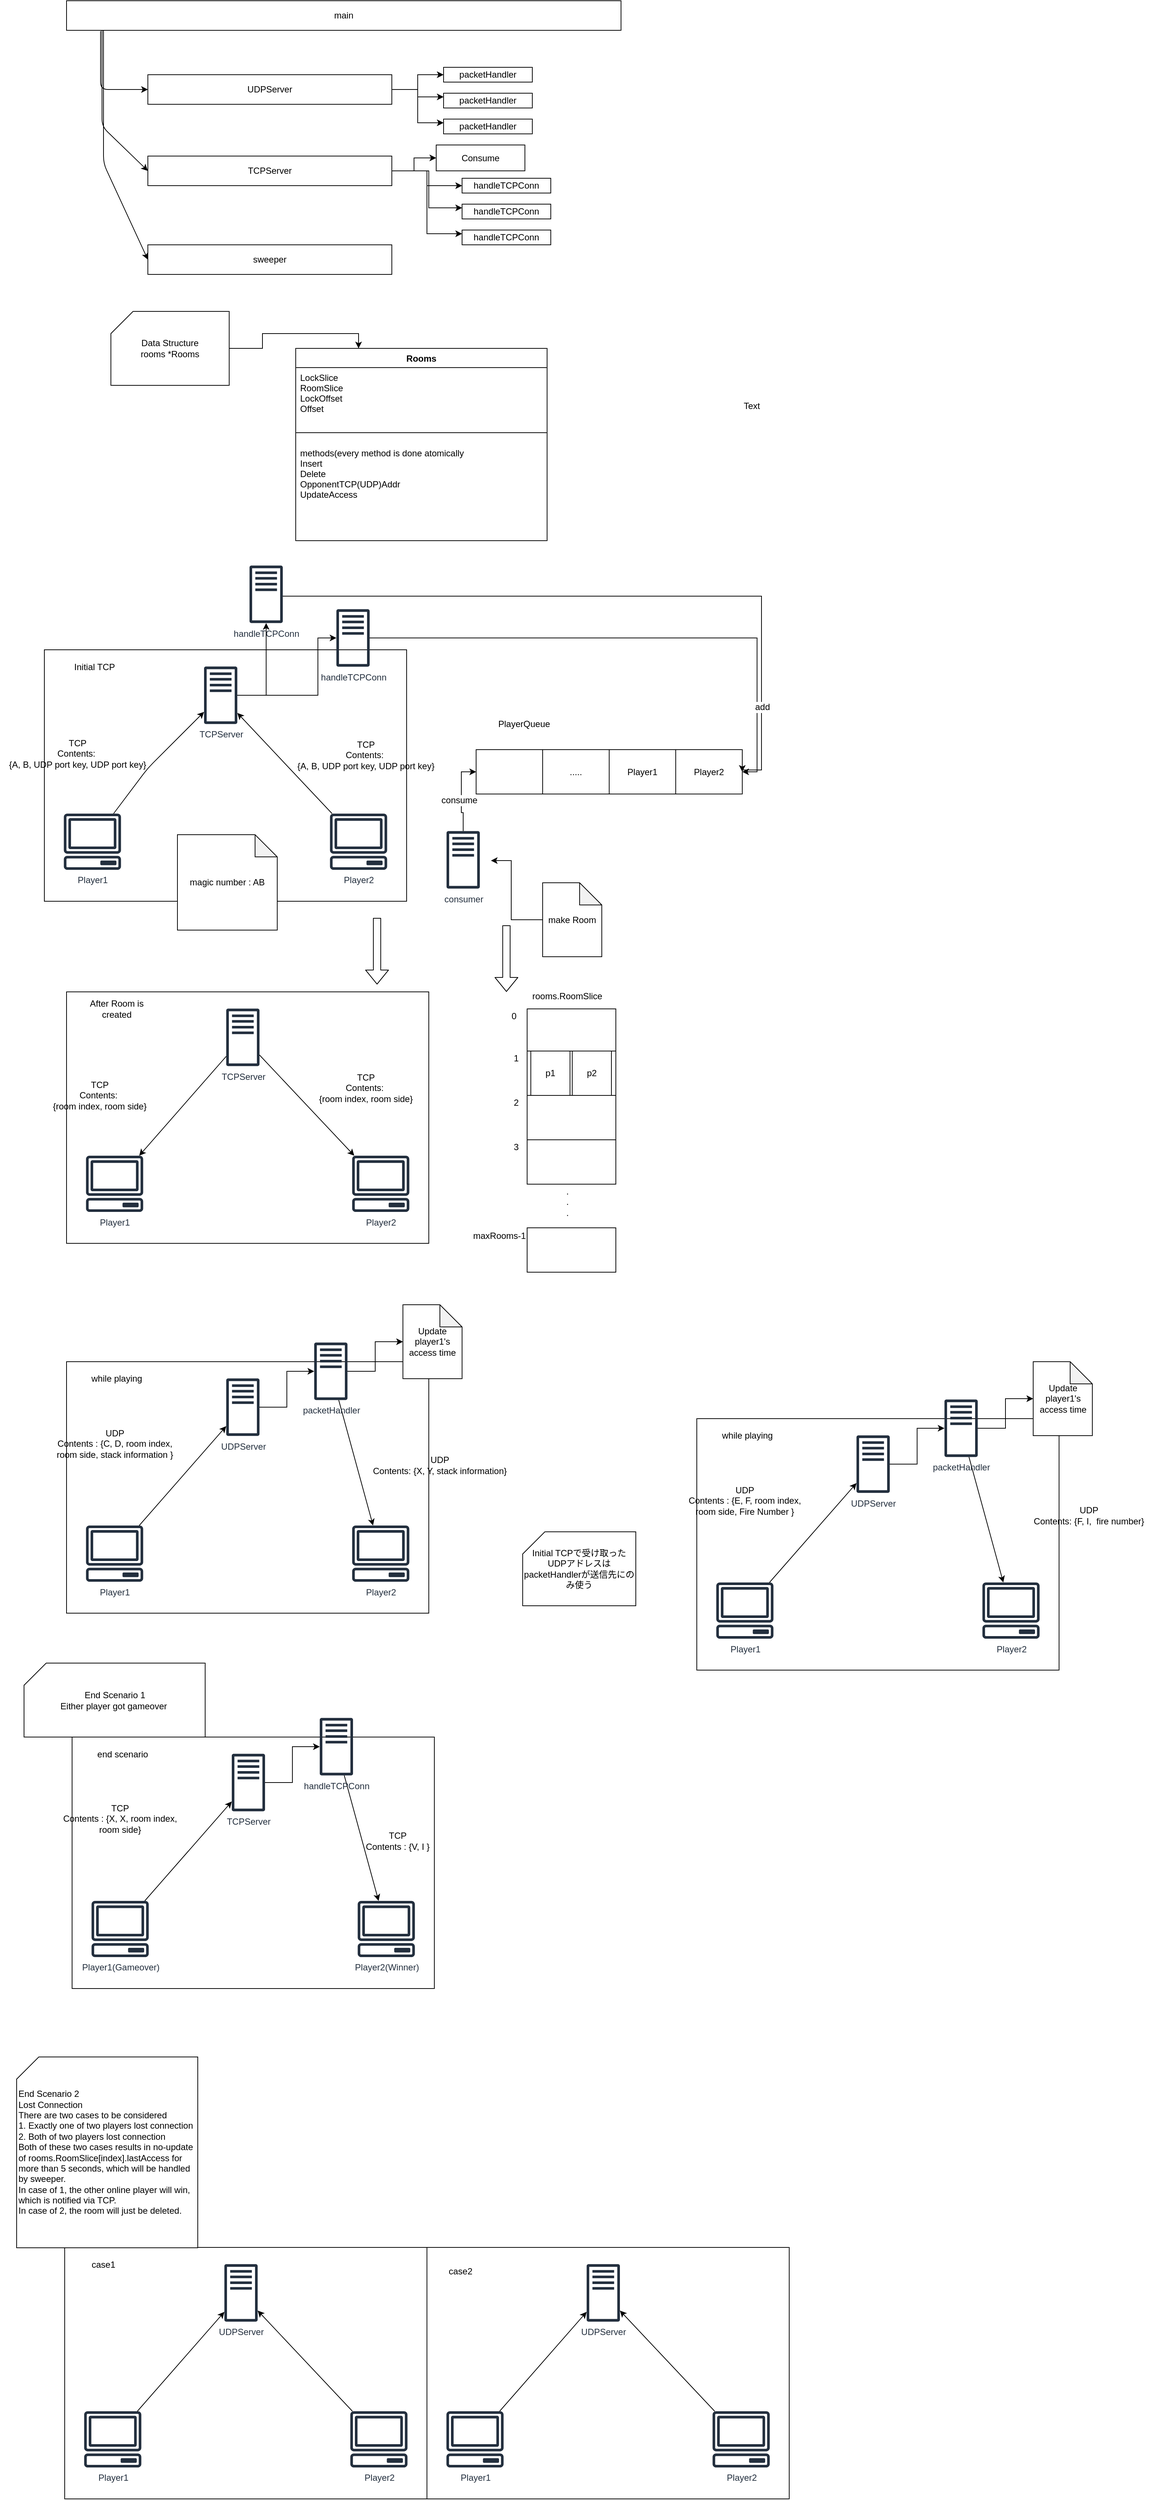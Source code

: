 <mxfile version="11.1.4" type="device"><diagram id="usNy3hJ_aUeFpY7-YYRj" name="Page-1"><mxGraphModel dx="1002" dy="747" grid="1" gridSize="10" guides="1" tooltips="1" connect="1" arrows="1" fold="1" page="1" pageScale="1" pageWidth="850" pageHeight="1100" math="0" shadow="0"><root><mxCell id="0"/><mxCell id="1" parent="0"/><mxCell id="cNByT7IAq9hfTzAIt9nG-1" value="main" style="rounded=0;whiteSpace=wrap;html=1;" parent="1" vertex="1"><mxGeometry x="90" y="220" width="750" height="40" as="geometry"/></mxCell><mxCell id="cNByT7IAq9hfTzAIt9nG-16" style="edgeStyle=orthogonalEdgeStyle;rounded=0;orthogonalLoop=1;jettySize=auto;html=1;entryX=0;entryY=0.5;entryDx=0;entryDy=0;" parent="1" source="cNByT7IAq9hfTzAIt9nG-2" target="cNByT7IAq9hfTzAIt9nG-12" edge="1"><mxGeometry relative="1" as="geometry"/></mxCell><mxCell id="cNByT7IAq9hfTzAIt9nG-17" style="edgeStyle=orthogonalEdgeStyle;rounded=0;orthogonalLoop=1;jettySize=auto;html=1;entryX=0;entryY=0.25;entryDx=0;entryDy=0;" parent="1" source="cNByT7IAq9hfTzAIt9nG-2" target="cNByT7IAq9hfTzAIt9nG-15" edge="1"><mxGeometry relative="1" as="geometry"/></mxCell><mxCell id="cNByT7IAq9hfTzAIt9nG-18" style="edgeStyle=orthogonalEdgeStyle;rounded=0;orthogonalLoop=1;jettySize=auto;html=1;entryX=0;entryY=0.25;entryDx=0;entryDy=0;" parent="1" source="cNByT7IAq9hfTzAIt9nG-2" target="cNByT7IAq9hfTzAIt9nG-11" edge="1"><mxGeometry relative="1" as="geometry"/></mxCell><mxCell id="cNByT7IAq9hfTzAIt9nG-2" value="UDPServer" style="rounded=0;whiteSpace=wrap;html=1;" parent="1" vertex="1"><mxGeometry x="200" y="320" width="330" height="40" as="geometry"/></mxCell><mxCell id="cNByT7IAq9hfTzAIt9nG-26" style="edgeStyle=orthogonalEdgeStyle;rounded=0;orthogonalLoop=1;jettySize=auto;html=1;entryX=0;entryY=0.5;entryDx=0;entryDy=0;" parent="1" source="cNByT7IAq9hfTzAIt9nG-3" target="cNByT7IAq9hfTzAIt9nG-19" edge="1"><mxGeometry relative="1" as="geometry"/></mxCell><mxCell id="cNByT7IAq9hfTzAIt9nG-3" value="TCPServer" style="rounded=0;whiteSpace=wrap;html=1;" parent="1" vertex="1"><mxGeometry x="200" y="430" width="330" height="40" as="geometry"/></mxCell><mxCell id="cNByT7IAq9hfTzAIt9nG-4" value="sweeper" style="rounded=0;whiteSpace=wrap;html=1;" parent="1" vertex="1"><mxGeometry x="200" y="550" width="330" height="40" as="geometry"/></mxCell><mxCell id="cNByT7IAq9hfTzAIt9nG-6" value="" style="endArrow=classic;html=1;entryX=0;entryY=0.5;entryDx=0;entryDy=0;" parent="1" target="cNByT7IAq9hfTzAIt9nG-2" edge="1"><mxGeometry width="50" height="50" relative="1" as="geometry"><mxPoint x="136" y="261" as="sourcePoint"/><mxPoint x="150" y="360" as="targetPoint"/><Array as="points"><mxPoint x="136" y="340"/></Array></mxGeometry></mxCell><mxCell id="cNByT7IAq9hfTzAIt9nG-7" value="" style="endArrow=classic;html=1;entryX=0;entryY=0.5;entryDx=0;entryDy=0;" parent="1" target="cNByT7IAq9hfTzAIt9nG-3" edge="1"><mxGeometry width="50" height="50" relative="1" as="geometry"><mxPoint x="138" y="260" as="sourcePoint"/><mxPoint x="140" y="480" as="targetPoint"/><Array as="points"><mxPoint x="138" y="390"/></Array></mxGeometry></mxCell><mxCell id="cNByT7IAq9hfTzAIt9nG-8" value="" style="endArrow=classic;html=1;entryX=0;entryY=0.5;entryDx=0;entryDy=0;" parent="1" target="cNByT7IAq9hfTzAIt9nG-4" edge="1"><mxGeometry width="50" height="50" relative="1" as="geometry"><mxPoint x="140" y="260" as="sourcePoint"/><mxPoint x="210" y="400" as="targetPoint"/><Array as="points"><mxPoint x="140" y="440"/></Array></mxGeometry></mxCell><mxCell id="cNByT7IAq9hfTzAIt9nG-10" value="Text" style="text;html=1;resizable=0;points=[];autosize=1;align=left;verticalAlign=top;spacingTop=-4;" parent="1" vertex="1"><mxGeometry x="1004" y="758" width="40" height="20" as="geometry"/></mxCell><mxCell id="cNByT7IAq9hfTzAIt9nG-11" value="packetHandler" style="rounded=0;whiteSpace=wrap;html=1;" parent="1" vertex="1"><mxGeometry x="600" y="380" width="120" height="20" as="geometry"/></mxCell><mxCell id="cNByT7IAq9hfTzAIt9nG-12" value="packetHandler" style="rounded=0;whiteSpace=wrap;html=1;" parent="1" vertex="1"><mxGeometry x="600" y="310" width="120" height="20" as="geometry"/></mxCell><mxCell id="cNByT7IAq9hfTzAIt9nG-15" value="packetHandler" style="rounded=0;whiteSpace=wrap;html=1;" parent="1" vertex="1"><mxGeometry x="600" y="345" width="120" height="20" as="geometry"/></mxCell><mxCell id="cNByT7IAq9hfTzAIt9nG-19" value="Consume" style="rounded=0;whiteSpace=wrap;html=1;" parent="1" vertex="1"><mxGeometry x="590" y="415" width="120" height="35" as="geometry"/></mxCell><mxCell id="cNByT7IAq9hfTzAIt9nG-20" style="edgeStyle=orthogonalEdgeStyle;rounded=0;orthogonalLoop=1;jettySize=auto;html=1;entryX=0;entryY=0.5;entryDx=0;entryDy=0;exitX=1;exitY=0.5;exitDx=0;exitDy=0;" parent="1" source="cNByT7IAq9hfTzAIt9nG-3" target="cNByT7IAq9hfTzAIt9nG-24" edge="1"><mxGeometry relative="1" as="geometry"><mxPoint x="555" y="490" as="sourcePoint"/></mxGeometry></mxCell><mxCell id="cNByT7IAq9hfTzAIt9nG-21" style="edgeStyle=orthogonalEdgeStyle;rounded=0;orthogonalLoop=1;jettySize=auto;html=1;entryX=0;entryY=0.25;entryDx=0;entryDy=0;" parent="1" target="cNByT7IAq9hfTzAIt9nG-25" edge="1"><mxGeometry relative="1" as="geometry"><mxPoint x="540" y="450" as="sourcePoint"/><Array as="points"><mxPoint x="580" y="450"/><mxPoint x="580" y="500"/></Array></mxGeometry></mxCell><mxCell id="cNByT7IAq9hfTzAIt9nG-22" style="edgeStyle=orthogonalEdgeStyle;rounded=0;orthogonalLoop=1;jettySize=auto;html=1;entryX=0;entryY=0.25;entryDx=0;entryDy=0;exitX=1;exitY=0.5;exitDx=0;exitDy=0;" parent="1" source="cNByT7IAq9hfTzAIt9nG-3" target="cNByT7IAq9hfTzAIt9nG-23" edge="1"><mxGeometry relative="1" as="geometry"><mxPoint x="555" y="490" as="sourcePoint"/></mxGeometry></mxCell><mxCell id="cNByT7IAq9hfTzAIt9nG-23" value="handleTCPConn" style="rounded=0;whiteSpace=wrap;html=1;" parent="1" vertex="1"><mxGeometry x="625" y="530" width="120" height="20" as="geometry"/></mxCell><mxCell id="cNByT7IAq9hfTzAIt9nG-24" value="handleTCPConn" style="rounded=0;whiteSpace=wrap;html=1;" parent="1" vertex="1"><mxGeometry x="625" y="460" width="120" height="20" as="geometry"/></mxCell><mxCell id="cNByT7IAq9hfTzAIt9nG-25" value="handleTCPConn" style="rounded=0;whiteSpace=wrap;html=1;" parent="1" vertex="1"><mxGeometry x="625" y="495" width="120" height="20" as="geometry"/></mxCell><mxCell id="cNByT7IAq9hfTzAIt9nG-32" style="edgeStyle=orthogonalEdgeStyle;rounded=0;orthogonalLoop=1;jettySize=auto;html=1;entryX=0.25;entryY=0;entryDx=0;entryDy=0;" parent="1" source="cNByT7IAq9hfTzAIt9nG-27" target="cNByT7IAq9hfTzAIt9nG-28" edge="1"><mxGeometry relative="1" as="geometry"/></mxCell><mxCell id="cNByT7IAq9hfTzAIt9nG-27" value="Data Structure&lt;br&gt;rooms *Rooms" style="shape=card;whiteSpace=wrap;html=1;" parent="1" vertex="1"><mxGeometry x="150" y="640" width="160" height="100" as="geometry"/></mxCell><mxCell id="cNByT7IAq9hfTzAIt9nG-28" value="Rooms" style="swimlane;fontStyle=1;align=center;verticalAlign=top;childLayout=stackLayout;horizontal=1;startSize=26;horizontalStack=0;resizeParent=1;resizeParentMax=0;resizeLast=0;collapsible=1;marginBottom=0;" parent="1" vertex="1"><mxGeometry x="400" y="690" width="340" height="260" as="geometry"/></mxCell><mxCell id="cNByT7IAq9hfTzAIt9nG-29" value="LockSlice&#10;RoomSlice&#10;LockOffset&#10;Offset" style="text;strokeColor=none;fillColor=none;align=left;verticalAlign=top;spacingLeft=4;spacingRight=4;overflow=hidden;rotatable=0;points=[[0,0.5],[1,0.5]];portConstraint=eastwest;" parent="cNByT7IAq9hfTzAIt9nG-28" vertex="1"><mxGeometry y="26" width="340" height="74" as="geometry"/></mxCell><mxCell id="cNByT7IAq9hfTzAIt9nG-30" value="" style="line;strokeWidth=1;fillColor=none;align=left;verticalAlign=middle;spacingTop=-1;spacingLeft=3;spacingRight=3;rotatable=0;labelPosition=right;points=[];portConstraint=eastwest;" parent="cNByT7IAq9hfTzAIt9nG-28" vertex="1"><mxGeometry y="100" width="340" height="28" as="geometry"/></mxCell><mxCell id="cNByT7IAq9hfTzAIt9nG-31" value="methods(every method is done atomically&#10;Insert&#10;Delete&#10;OpponentTCP(UDP)Addr&#10;UpdateAccess" style="text;strokeColor=none;fillColor=none;align=left;verticalAlign=top;spacingLeft=4;spacingRight=4;overflow=hidden;rotatable=0;points=[[0,0.5],[1,0.5]];portConstraint=eastwest;" parent="cNByT7IAq9hfTzAIt9nG-28" vertex="1"><mxGeometry y="128" width="340" height="132" as="geometry"/></mxCell><mxCell id="cNByT7IAq9hfTzAIt9nG-36" value="" style="rounded=0;whiteSpace=wrap;html=1;" parent="1" vertex="1"><mxGeometry x="60" y="1097.5" width="490" height="340" as="geometry"/></mxCell><mxCell id="cNByT7IAq9hfTzAIt9nG-80" style="edgeStyle=orthogonalEdgeStyle;rounded=0;orthogonalLoop=1;jettySize=auto;html=1;" parent="1" source="cNByT7IAq9hfTzAIt9nG-37" target="cNByT7IAq9hfTzAIt9nG-79" edge="1"><mxGeometry relative="1" as="geometry"/></mxCell><mxCell id="cNByT7IAq9hfTzAIt9nG-81" style="edgeStyle=orthogonalEdgeStyle;rounded=0;orthogonalLoop=1;jettySize=auto;html=1;" parent="1" source="cNByT7IAq9hfTzAIt9nG-37" target="cNByT7IAq9hfTzAIt9nG-78" edge="1"><mxGeometry relative="1" as="geometry"><Array as="points"><mxPoint x="430" y="1159.5"/><mxPoint x="430" y="1081.5"/></Array></mxGeometry></mxCell><mxCell id="cNByT7IAq9hfTzAIt9nG-37" value="TCPServer" style="outlineConnect=0;fontColor=#232F3E;gradientColor=none;fillColor=#232F3E;strokeColor=none;dashed=0;verticalLabelPosition=bottom;verticalAlign=top;align=center;html=1;fontSize=12;fontStyle=0;aspect=fixed;pointerEvents=1;shape=mxgraph.aws4.traditional_server;" parent="1" vertex="1"><mxGeometry x="276" y="1120" width="45" height="78" as="geometry"/></mxCell><mxCell id="cNByT7IAq9hfTzAIt9nG-38" value="Player1" style="outlineConnect=0;fontColor=#232F3E;gradientColor=none;fillColor=#232F3E;strokeColor=none;dashed=0;verticalLabelPosition=bottom;verticalAlign=top;align=center;html=1;fontSize=12;fontStyle=0;aspect=fixed;pointerEvents=1;shape=mxgraph.aws4.client;" parent="1" vertex="1"><mxGeometry x="86" y="1319" width="78" height="76" as="geometry"/></mxCell><mxCell id="cNByT7IAq9hfTzAIt9nG-39" value="Player2" style="outlineConnect=0;fontColor=#232F3E;gradientColor=none;fillColor=#232F3E;strokeColor=none;dashed=0;verticalLabelPosition=bottom;verticalAlign=top;align=center;html=1;fontSize=12;fontStyle=0;aspect=fixed;pointerEvents=1;shape=mxgraph.aws4.client;" parent="1" vertex="1"><mxGeometry x="446" y="1319" width="78" height="76" as="geometry"/></mxCell><mxCell id="cNByT7IAq9hfTzAIt9nG-40" value="Initial TCP" style="text;html=1;strokeColor=none;fillColor=none;align=center;verticalAlign=middle;whiteSpace=wrap;rounded=0;" parent="1" vertex="1"><mxGeometry x="86" y="1110.5" width="84" height="20" as="geometry"/></mxCell><mxCell id="cNByT7IAq9hfTzAIt9nG-42" value="" style="endArrow=classic;html=1;" parent="1" source="cNByT7IAq9hfTzAIt9nG-38" target="cNByT7IAq9hfTzAIt9nG-37" edge="1"><mxGeometry width="50" height="50" relative="1" as="geometry"><mxPoint x="180" y="1277.5" as="sourcePoint"/><mxPoint x="230" y="1227.5" as="targetPoint"/><Array as="points"><mxPoint x="200" y="1257.5"/></Array></mxGeometry></mxCell><mxCell id="cNByT7IAq9hfTzAIt9nG-43" value="TCP&lt;br&gt;Contents:&amp;nbsp;&lt;br&gt;{A, B, UDP port key, UDP port key}" style="text;html=1;strokeColor=none;fillColor=none;align=center;verticalAlign=middle;whiteSpace=wrap;rounded=0;" parent="1" vertex="1"><mxGeometry x="390" y="1230" width="210" height="20" as="geometry"/></mxCell><mxCell id="cNByT7IAq9hfTzAIt9nG-47" value="" style="endArrow=classic;html=1;" parent="1" source="cNByT7IAq9hfTzAIt9nG-39" target="cNByT7IAq9hfTzAIt9nG-37" edge="1"><mxGeometry width="50" height="50" relative="1" as="geometry"><mxPoint x="370" y="1292.5" as="sourcePoint"/><mxPoint x="420" y="1242.5" as="targetPoint"/></mxGeometry></mxCell><mxCell id="cNByT7IAq9hfTzAIt9nG-48" value="TCP&lt;br&gt;Contents:&amp;nbsp;&lt;br&gt;{A, B, UDP port key, UDP port key}" style="text;html=1;strokeColor=none;fillColor=none;align=center;verticalAlign=middle;whiteSpace=wrap;rounded=0;" parent="1" vertex="1"><mxGeometry y="1227.5" width="210" height="20" as="geometry"/></mxCell><mxCell id="cNByT7IAq9hfTzAIt9nG-50" value="" style="rounded=0;whiteSpace=wrap;html=1;" parent="1" vertex="1"><mxGeometry x="644" y="1232.5" width="90" height="60" as="geometry"/></mxCell><mxCell id="cNByT7IAq9hfTzAIt9nG-51" value="....." style="rounded=0;whiteSpace=wrap;html=1;" parent="1" vertex="1"><mxGeometry x="734" y="1232.5" width="90" height="60" as="geometry"/></mxCell><mxCell id="cNByT7IAq9hfTzAIt9nG-52" value="Player2" style="rounded=0;whiteSpace=wrap;html=1;" parent="1" vertex="1"><mxGeometry x="914" y="1232.5" width="90" height="60" as="geometry"/></mxCell><mxCell id="cNByT7IAq9hfTzAIt9nG-53" value="Player1" style="rounded=0;whiteSpace=wrap;html=1;" parent="1" vertex="1"><mxGeometry x="824" y="1232.5" width="90" height="60" as="geometry"/></mxCell><mxCell id="cNByT7IAq9hfTzAIt9nG-54" value="PlayerQueue" style="text;html=1;resizable=0;points=[];autosize=1;align=left;verticalAlign=top;spacingTop=-4;" parent="1" vertex="1"><mxGeometry x="672" y="1187.5" width="90" height="20" as="geometry"/></mxCell><mxCell id="cNByT7IAq9hfTzAIt9nG-57" style="edgeStyle=orthogonalEdgeStyle;rounded=0;orthogonalLoop=1;jettySize=auto;html=1;entryX=0;entryY=0.5;entryDx=0;entryDy=0;" parent="1" source="cNByT7IAq9hfTzAIt9nG-56" target="cNByT7IAq9hfTzAIt9nG-50" edge="1"><mxGeometry relative="1" as="geometry"/></mxCell><mxCell id="cNByT7IAq9hfTzAIt9nG-85" value="consume" style="text;html=1;resizable=0;points=[];align=center;verticalAlign=middle;labelBackgroundColor=#ffffff;" parent="cNByT7IAq9hfTzAIt9nG-57" vertex="1" connectable="0"><mxGeometry x="-0.141" y="4" relative="1" as="geometry"><mxPoint x="1" as="offset"/></mxGeometry></mxCell><mxCell id="cNByT7IAq9hfTzAIt9nG-56" value="consumer" style="outlineConnect=0;fontColor=#232F3E;gradientColor=none;fillColor=#232F3E;strokeColor=none;dashed=0;verticalLabelPosition=bottom;verticalAlign=top;align=center;html=1;fontSize=12;fontStyle=0;aspect=fixed;pointerEvents=1;shape=mxgraph.aws4.traditional_server;" parent="1" vertex="1"><mxGeometry x="604" y="1342.5" width="45" height="78" as="geometry"/></mxCell><mxCell id="cNByT7IAq9hfTzAIt9nG-60" value="magic number : AB" style="shape=note;whiteSpace=wrap;html=1;backgroundOutline=1;darkOpacity=0.05;" parent="1" vertex="1"><mxGeometry x="240" y="1347.5" width="135" height="129" as="geometry"/></mxCell><mxCell id="cNByT7IAq9hfTzAIt9nG-66" style="edgeStyle=orthogonalEdgeStyle;rounded=0;orthogonalLoop=1;jettySize=auto;html=1;entryX=1.333;entryY=0.513;entryDx=0;entryDy=0;entryPerimeter=0;" parent="1" source="cNByT7IAq9hfTzAIt9nG-63" target="cNByT7IAq9hfTzAIt9nG-56" edge="1"><mxGeometry relative="1" as="geometry"/></mxCell><mxCell id="cNByT7IAq9hfTzAIt9nG-63" value="make Room" style="shape=note;whiteSpace=wrap;html=1;backgroundOutline=1;darkOpacity=0.05;" parent="1" vertex="1"><mxGeometry x="734" y="1412.5" width="80" height="100" as="geometry"/></mxCell><mxCell id="cNByT7IAq9hfTzAIt9nG-67" value="" style="rounded=0;whiteSpace=wrap;html=1;" parent="1" vertex="1"><mxGeometry x="90" y="1560" width="490" height="340" as="geometry"/></mxCell><mxCell id="cNByT7IAq9hfTzAIt9nG-68" value="TCPServer" style="outlineConnect=0;fontColor=#232F3E;gradientColor=none;fillColor=#232F3E;strokeColor=none;dashed=0;verticalLabelPosition=bottom;verticalAlign=top;align=center;html=1;fontSize=12;fontStyle=0;aspect=fixed;pointerEvents=1;shape=mxgraph.aws4.traditional_server;" parent="1" vertex="1"><mxGeometry x="306" y="1582.5" width="45" height="78" as="geometry"/></mxCell><mxCell id="cNByT7IAq9hfTzAIt9nG-69" value="Player1" style="outlineConnect=0;fontColor=#232F3E;gradientColor=none;fillColor=#232F3E;strokeColor=none;dashed=0;verticalLabelPosition=bottom;verticalAlign=top;align=center;html=1;fontSize=12;fontStyle=0;aspect=fixed;pointerEvents=1;shape=mxgraph.aws4.client;" parent="1" vertex="1"><mxGeometry x="116" y="1781.5" width="78" height="76" as="geometry"/></mxCell><mxCell id="cNByT7IAq9hfTzAIt9nG-70" value="Player2" style="outlineConnect=0;fontColor=#232F3E;gradientColor=none;fillColor=#232F3E;strokeColor=none;dashed=0;verticalLabelPosition=bottom;verticalAlign=top;align=center;html=1;fontSize=12;fontStyle=0;aspect=fixed;pointerEvents=1;shape=mxgraph.aws4.client;" parent="1" vertex="1"><mxGeometry x="476" y="1781.5" width="78" height="76" as="geometry"/></mxCell><mxCell id="cNByT7IAq9hfTzAIt9nG-71" value="After Room is created" style="text;html=1;strokeColor=none;fillColor=none;align=center;verticalAlign=middle;whiteSpace=wrap;rounded=0;" parent="1" vertex="1"><mxGeometry x="116" y="1573" width="84" height="20" as="geometry"/></mxCell><mxCell id="cNByT7IAq9hfTzAIt9nG-75" value="TCP&lt;br&gt;Contents:&amp;nbsp;&lt;br&gt;{room index, room side}" style="text;html=1;strokeColor=none;fillColor=none;align=center;verticalAlign=middle;whiteSpace=wrap;rounded=0;" parent="1" vertex="1"><mxGeometry x="30" y="1690" width="210" height="20" as="geometry"/></mxCell><mxCell id="cNByT7IAq9hfTzAIt9nG-77" value="" style="shape=flexArrow;endArrow=classic;html=1;" parent="1" edge="1"><mxGeometry width="50" height="50" relative="1" as="geometry"><mxPoint x="510" y="1460" as="sourcePoint"/><mxPoint x="510" y="1550" as="targetPoint"/></mxGeometry></mxCell><mxCell id="cNByT7IAq9hfTzAIt9nG-82" style="edgeStyle=orthogonalEdgeStyle;rounded=0;orthogonalLoop=1;jettySize=auto;html=1;entryX=1;entryY=0.5;entryDx=0;entryDy=0;" parent="1" source="cNByT7IAq9hfTzAIt9nG-78" target="cNByT7IAq9hfTzAIt9nG-52" edge="1"><mxGeometry relative="1" as="geometry"/></mxCell><mxCell id="cNByT7IAq9hfTzAIt9nG-78" value="handleTCPConn" style="outlineConnect=0;fontColor=#232F3E;gradientColor=none;fillColor=#232F3E;strokeColor=none;dashed=0;verticalLabelPosition=bottom;verticalAlign=top;align=center;html=1;fontSize=12;fontStyle=0;aspect=fixed;pointerEvents=1;shape=mxgraph.aws4.traditional_server;" parent="1" vertex="1"><mxGeometry x="455" y="1042.5" width="45" height="78" as="geometry"/></mxCell><mxCell id="cNByT7IAq9hfTzAIt9nG-83" style="edgeStyle=orthogonalEdgeStyle;rounded=0;orthogonalLoop=1;jettySize=auto;html=1;entryX=1;entryY=0.5;entryDx=0;entryDy=0;" parent="1" source="cNByT7IAq9hfTzAIt9nG-79" target="cNByT7IAq9hfTzAIt9nG-52" edge="1"><mxGeometry relative="1" as="geometry"><mxPoint x="1060" y="1260" as="targetPoint"/><Array as="points"><mxPoint x="1030" y="1025"/><mxPoint x="1030" y="1260"/><mxPoint x="1004" y="1260"/></Array></mxGeometry></mxCell><mxCell id="cNByT7IAq9hfTzAIt9nG-84" value="add" style="text;html=1;resizable=0;points=[];align=center;verticalAlign=middle;labelBackgroundColor=#ffffff;" parent="cNByT7IAq9hfTzAIt9nG-83" vertex="1" connectable="0"><mxGeometry x="0.751" y="1" relative="1" as="geometry"><mxPoint as="offset"/></mxGeometry></mxCell><mxCell id="cNByT7IAq9hfTzAIt9nG-79" value="handleTCPConn" style="outlineConnect=0;fontColor=#232F3E;gradientColor=none;fillColor=#232F3E;strokeColor=none;dashed=0;verticalLabelPosition=bottom;verticalAlign=top;align=center;html=1;fontSize=12;fontStyle=0;aspect=fixed;pointerEvents=1;shape=mxgraph.aws4.traditional_server;" parent="1" vertex="1"><mxGeometry x="337.5" y="983.5" width="45" height="78" as="geometry"/></mxCell><mxCell id="cNByT7IAq9hfTzAIt9nG-86" value="" style="rounded=0;whiteSpace=wrap;html=1;" parent="1" vertex="1"><mxGeometry x="713" y="1583" width="120" height="60" as="geometry"/></mxCell><mxCell id="cNByT7IAq9hfTzAIt9nG-87" value="" style="rounded=0;whiteSpace=wrap;html=1;" parent="1" vertex="1"><mxGeometry x="713" y="1640" width="120" height="60" as="geometry"/></mxCell><mxCell id="cNByT7IAq9hfTzAIt9nG-88" value="" style="rounded=0;whiteSpace=wrap;html=1;" parent="1" vertex="1"><mxGeometry x="713" y="1700" width="120" height="60" as="geometry"/></mxCell><mxCell id="cNByT7IAq9hfTzAIt9nG-89" value="" style="rounded=0;whiteSpace=wrap;html=1;" parent="1" vertex="1"><mxGeometry x="713" y="1760" width="120" height="60" as="geometry"/></mxCell><mxCell id="cNByT7IAq9hfTzAIt9nG-90" value="" style="rounded=0;whiteSpace=wrap;html=1;" parent="1" vertex="1"><mxGeometry x="713" y="1879" width="120" height="60" as="geometry"/></mxCell><mxCell id="cNByT7IAq9hfTzAIt9nG-91" value=".&lt;br&gt;.&lt;br&gt;." style="text;html=1;resizable=0;points=[];autosize=1;align=left;verticalAlign=top;spacingTop=-4;" parent="1" vertex="1"><mxGeometry x="764" y="1820" width="20" height="40" as="geometry"/></mxCell><mxCell id="cNByT7IAq9hfTzAIt9nG-92" value="rooms.RoomSlice" style="text;html=1;resizable=0;points=[];autosize=1;align=left;verticalAlign=top;spacingTop=-4;" parent="1" vertex="1"><mxGeometry x="718" y="1556" width="110" height="20" as="geometry"/></mxCell><mxCell id="cNByT7IAq9hfTzAIt9nG-93" value="0" style="text;html=1;resizable=0;points=[];autosize=1;align=left;verticalAlign=top;spacingTop=-4;" parent="1" vertex="1"><mxGeometry x="690" y="1583" width="20" height="20" as="geometry"/></mxCell><mxCell id="cNByT7IAq9hfTzAIt9nG-94" value="1" style="text;html=1;resizable=0;points=[];autosize=1;align=left;verticalAlign=top;spacingTop=-4;" parent="1" vertex="1"><mxGeometry x="692.5" y="1640" width="20" height="20" as="geometry"/></mxCell><mxCell id="cNByT7IAq9hfTzAIt9nG-95" value="2" style="text;html=1;resizable=0;points=[];autosize=1;align=left;verticalAlign=top;spacingTop=-4;" parent="1" vertex="1"><mxGeometry x="693" y="1700" width="20" height="20" as="geometry"/></mxCell><mxCell id="cNByT7IAq9hfTzAIt9nG-96" value="3" style="text;html=1;resizable=0;points=[];autosize=1;align=left;verticalAlign=top;spacingTop=-4;" parent="1" vertex="1"><mxGeometry x="693" y="1760" width="20" height="20" as="geometry"/></mxCell><mxCell id="cNByT7IAq9hfTzAIt9nG-97" value="maxRooms-1" style="text;html=1;resizable=0;points=[];autosize=1;align=left;verticalAlign=top;spacingTop=-4;" parent="1" vertex="1"><mxGeometry x="637.5" y="1880" width="90" height="20" as="geometry"/></mxCell><mxCell id="cNByT7IAq9hfTzAIt9nG-98" value="p1" style="rounded=0;whiteSpace=wrap;html=1;" parent="1" vertex="1"><mxGeometry x="718" y="1640" width="53" height="60" as="geometry"/></mxCell><mxCell id="cNByT7IAq9hfTzAIt9nG-99" value="p2" style="rounded=0;whiteSpace=wrap;html=1;" parent="1" vertex="1"><mxGeometry x="774" y="1640" width="53" height="60" as="geometry"/></mxCell><mxCell id="cNByT7IAq9hfTzAIt9nG-100" value="" style="endArrow=classic;html=1;" parent="1" source="cNByT7IAq9hfTzAIt9nG-68" target="cNByT7IAq9hfTzAIt9nG-69" edge="1"><mxGeometry width="50" height="50" relative="1" as="geometry"><mxPoint x="240" y="1800" as="sourcePoint"/><mxPoint x="290" y="1750" as="targetPoint"/></mxGeometry></mxCell><mxCell id="cNByT7IAq9hfTzAIt9nG-102" value="TCP&lt;br&gt;Contents:&amp;nbsp;&lt;br&gt;{room index, room side}" style="text;html=1;strokeColor=none;fillColor=none;align=center;verticalAlign=middle;whiteSpace=wrap;rounded=0;" parent="1" vertex="1"><mxGeometry x="390" y="1680" width="210" height="20" as="geometry"/></mxCell><mxCell id="cNByT7IAq9hfTzAIt9nG-103" value="" style="endArrow=classic;html=1;" parent="1" source="cNByT7IAq9hfTzAIt9nG-68" target="cNByT7IAq9hfTzAIt9nG-70" edge="1"><mxGeometry width="50" height="50" relative="1" as="geometry"><mxPoint x="380" y="1760" as="sourcePoint"/><mxPoint x="430" y="1710" as="targetPoint"/></mxGeometry></mxCell><mxCell id="cNByT7IAq9hfTzAIt9nG-104" value="" style="rounded=0;whiteSpace=wrap;html=1;" parent="1" vertex="1"><mxGeometry x="90" y="2060" width="490" height="340" as="geometry"/></mxCell><mxCell id="cNByT7IAq9hfTzAIt9nG-117" style="edgeStyle=orthogonalEdgeStyle;rounded=0;orthogonalLoop=1;jettySize=auto;html=1;" parent="1" source="cNByT7IAq9hfTzAIt9nG-105" target="cNByT7IAq9hfTzAIt9nG-114" edge="1"><mxGeometry relative="1" as="geometry"/></mxCell><mxCell id="cNByT7IAq9hfTzAIt9nG-105" value="UDPServer" style="outlineConnect=0;fontColor=#232F3E;gradientColor=none;fillColor=#232F3E;strokeColor=none;dashed=0;verticalLabelPosition=bottom;verticalAlign=top;align=center;html=1;fontSize=12;fontStyle=0;aspect=fixed;pointerEvents=1;shape=mxgraph.aws4.traditional_server;" parent="1" vertex="1"><mxGeometry x="306" y="2082.5" width="45" height="78" as="geometry"/></mxCell><mxCell id="cNByT7IAq9hfTzAIt9nG-106" value="Player1" style="outlineConnect=0;fontColor=#232F3E;gradientColor=none;fillColor=#232F3E;strokeColor=none;dashed=0;verticalLabelPosition=bottom;verticalAlign=top;align=center;html=1;fontSize=12;fontStyle=0;aspect=fixed;pointerEvents=1;shape=mxgraph.aws4.client;" parent="1" vertex="1"><mxGeometry x="116" y="2281.5" width="78" height="76" as="geometry"/></mxCell><mxCell id="cNByT7IAq9hfTzAIt9nG-107" value="Player2" style="outlineConnect=0;fontColor=#232F3E;gradientColor=none;fillColor=#232F3E;strokeColor=none;dashed=0;verticalLabelPosition=bottom;verticalAlign=top;align=center;html=1;fontSize=12;fontStyle=0;aspect=fixed;pointerEvents=1;shape=mxgraph.aws4.client;" parent="1" vertex="1"><mxGeometry x="476" y="2281.5" width="78" height="76" as="geometry"/></mxCell><mxCell id="cNByT7IAq9hfTzAIt9nG-108" value="while playing" style="text;html=1;strokeColor=none;fillColor=none;align=center;verticalAlign=middle;whiteSpace=wrap;rounded=0;" parent="1" vertex="1"><mxGeometry x="116" y="2073" width="84" height="20" as="geometry"/></mxCell><mxCell id="cNByT7IAq9hfTzAIt9nG-110" value="UDP&lt;br&gt;Contents: {X, Y, stack information}" style="text;html=1;strokeColor=none;fillColor=none;align=center;verticalAlign=middle;whiteSpace=wrap;rounded=0;" parent="1" vertex="1"><mxGeometry x="490" y="2190" width="210" height="20" as="geometry"/></mxCell><mxCell id="cNByT7IAq9hfTzAIt9nG-111" value="" style="endArrow=classic;html=1;" parent="1" source="cNByT7IAq9hfTzAIt9nG-114" target="cNByT7IAq9hfTzAIt9nG-107" edge="1"><mxGeometry width="50" height="50" relative="1" as="geometry"><mxPoint x="380" y="2260" as="sourcePoint"/><mxPoint x="430" y="2210" as="targetPoint"/></mxGeometry></mxCell><mxCell id="cNByT7IAq9hfTzAIt9nG-112" value="" style="endArrow=classic;html=1;" parent="1" source="cNByT7IAq9hfTzAIt9nG-106" target="cNByT7IAq9hfTzAIt9nG-105" edge="1"><mxGeometry width="50" height="50" relative="1" as="geometry"><mxPoint x="190" y="2260" as="sourcePoint"/><mxPoint x="240" y="2210" as="targetPoint"/></mxGeometry></mxCell><mxCell id="cNByT7IAq9hfTzAIt9nG-113" value="UDP&lt;br&gt;Contents : {C, D, room index, room side, stack information }" style="text;html=1;strokeColor=none;fillColor=none;align=center;verticalAlign=middle;whiteSpace=wrap;rounded=0;" parent="1" vertex="1"><mxGeometry x="67.5" y="2160.5" width="175" height="20" as="geometry"/></mxCell><mxCell id="cNByT7IAq9hfTzAIt9nG-116" style="edgeStyle=orthogonalEdgeStyle;rounded=0;orthogonalLoop=1;jettySize=auto;html=1;entryX=0;entryY=0.5;entryDx=0;entryDy=0;entryPerimeter=0;" parent="1" source="cNByT7IAq9hfTzAIt9nG-114" target="cNByT7IAq9hfTzAIt9nG-115" edge="1"><mxGeometry relative="1" as="geometry"/></mxCell><mxCell id="cNByT7IAq9hfTzAIt9nG-114" value="packetHandler" style="outlineConnect=0;fontColor=#232F3E;gradientColor=none;fillColor=#232F3E;strokeColor=none;dashed=0;verticalLabelPosition=bottom;verticalAlign=top;align=center;html=1;fontSize=12;fontStyle=0;aspect=fixed;pointerEvents=1;shape=mxgraph.aws4.traditional_server;" parent="1" vertex="1"><mxGeometry x="425" y="2034" width="45" height="78" as="geometry"/></mxCell><mxCell id="cNByT7IAq9hfTzAIt9nG-115" value="Update player1's access time" style="shape=note;whiteSpace=wrap;html=1;backgroundOutline=1;darkOpacity=0.05;" parent="1" vertex="1"><mxGeometry x="545" y="1983" width="80" height="100" as="geometry"/></mxCell><mxCell id="cNByT7IAq9hfTzAIt9nG-131" value="" style="rounded=0;whiteSpace=wrap;html=1;" parent="1" vertex="1"><mxGeometry x="97.5" y="2567.5" width="490" height="340" as="geometry"/></mxCell><mxCell id="cNByT7IAq9hfTzAIt9nG-132" style="edgeStyle=orthogonalEdgeStyle;rounded=0;orthogonalLoop=1;jettySize=auto;html=1;" parent="1" source="cNByT7IAq9hfTzAIt9nG-133" target="cNByT7IAq9hfTzAIt9nG-142" edge="1"><mxGeometry relative="1" as="geometry"/></mxCell><mxCell id="cNByT7IAq9hfTzAIt9nG-133" value="TCPServer" style="outlineConnect=0;fontColor=#232F3E;gradientColor=none;fillColor=#232F3E;strokeColor=none;dashed=0;verticalLabelPosition=bottom;verticalAlign=top;align=center;html=1;fontSize=12;fontStyle=0;aspect=fixed;pointerEvents=1;shape=mxgraph.aws4.traditional_server;" parent="1" vertex="1"><mxGeometry x="313.5" y="2590" width="45" height="78" as="geometry"/></mxCell><mxCell id="cNByT7IAq9hfTzAIt9nG-134" value="Player1(Gameover)" style="outlineConnect=0;fontColor=#232F3E;gradientColor=none;fillColor=#232F3E;strokeColor=none;dashed=0;verticalLabelPosition=bottom;verticalAlign=top;align=center;html=1;fontSize=12;fontStyle=0;aspect=fixed;pointerEvents=1;shape=mxgraph.aws4.client;" parent="1" vertex="1"><mxGeometry x="123.5" y="2789" width="78" height="76" as="geometry"/></mxCell><mxCell id="cNByT7IAq9hfTzAIt9nG-135" value="Player2(Winner)" style="outlineConnect=0;fontColor=#232F3E;gradientColor=none;fillColor=#232F3E;strokeColor=none;dashed=0;verticalLabelPosition=bottom;verticalAlign=top;align=center;html=1;fontSize=12;fontStyle=0;aspect=fixed;pointerEvents=1;shape=mxgraph.aws4.client;" parent="1" vertex="1"><mxGeometry x="483.5" y="2789" width="78" height="76" as="geometry"/></mxCell><mxCell id="cNByT7IAq9hfTzAIt9nG-136" value="end scenario" style="text;html=1;strokeColor=none;fillColor=none;align=center;verticalAlign=middle;whiteSpace=wrap;rounded=0;" parent="1" vertex="1"><mxGeometry x="123.5" y="2580.5" width="84" height="20" as="geometry"/></mxCell><mxCell id="cNByT7IAq9hfTzAIt9nG-137" value="TCP&lt;br&gt;Contents : {V, I }" style="text;html=1;strokeColor=none;fillColor=none;align=center;verticalAlign=middle;whiteSpace=wrap;rounded=0;" parent="1" vertex="1"><mxGeometry x="432.5" y="2697.5" width="210" height="20" as="geometry"/></mxCell><mxCell id="cNByT7IAq9hfTzAIt9nG-138" value="" style="endArrow=classic;html=1;" parent="1" source="cNByT7IAq9hfTzAIt9nG-142" target="cNByT7IAq9hfTzAIt9nG-135" edge="1"><mxGeometry width="50" height="50" relative="1" as="geometry"><mxPoint x="387.5" y="2767.5" as="sourcePoint"/><mxPoint x="437.5" y="2717.5" as="targetPoint"/></mxGeometry></mxCell><mxCell id="cNByT7IAq9hfTzAIt9nG-139" value="" style="endArrow=classic;html=1;" parent="1" source="cNByT7IAq9hfTzAIt9nG-134" target="cNByT7IAq9hfTzAIt9nG-133" edge="1"><mxGeometry width="50" height="50" relative="1" as="geometry"><mxPoint x="197.5" y="2767.5" as="sourcePoint"/><mxPoint x="247.5" y="2717.5" as="targetPoint"/></mxGeometry></mxCell><mxCell id="cNByT7IAq9hfTzAIt9nG-140" value="TCP&lt;br&gt;Contents : {X, X, room index, room side}" style="text;html=1;strokeColor=none;fillColor=none;align=center;verticalAlign=middle;whiteSpace=wrap;rounded=0;" parent="1" vertex="1"><mxGeometry x="75" y="2668" width="175" height="20" as="geometry"/></mxCell><mxCell id="cNByT7IAq9hfTzAIt9nG-142" value="handleTCPConn" style="outlineConnect=0;fontColor=#232F3E;gradientColor=none;fillColor=#232F3E;strokeColor=none;dashed=0;verticalLabelPosition=bottom;verticalAlign=top;align=center;html=1;fontSize=12;fontStyle=0;aspect=fixed;pointerEvents=1;shape=mxgraph.aws4.traditional_server;" parent="1" vertex="1"><mxGeometry x="432.5" y="2541.5" width="45" height="78" as="geometry"/></mxCell><mxCell id="cNByT7IAq9hfTzAIt9nG-144" value="End Scenario 1&lt;br&gt;Either player got gameover&amp;nbsp;" style="shape=card;whiteSpace=wrap;html=1;" parent="1" vertex="1"><mxGeometry x="32.5" y="2467.5" width="245" height="100" as="geometry"/></mxCell><mxCell id="cNByT7IAq9hfTzAIt9nG-149" value="" style="rounded=0;whiteSpace=wrap;html=1;" parent="1" vertex="1"><mxGeometry x="87.5" y="3257.5" width="490" height="340" as="geometry"/></mxCell><mxCell id="cNByT7IAq9hfTzAIt9nG-151" value="UDPServer" style="outlineConnect=0;fontColor=#232F3E;gradientColor=none;fillColor=#232F3E;strokeColor=none;dashed=0;verticalLabelPosition=bottom;verticalAlign=top;align=center;html=1;fontSize=12;fontStyle=0;aspect=fixed;pointerEvents=1;shape=mxgraph.aws4.traditional_server;" parent="1" vertex="1"><mxGeometry x="303.5" y="3280" width="45" height="78" as="geometry"/></mxCell><mxCell id="cNByT7IAq9hfTzAIt9nG-152" value="Player1" style="outlineConnect=0;fontColor=#232F3E;gradientColor=none;fillColor=#232F3E;strokeColor=none;dashed=0;verticalLabelPosition=bottom;verticalAlign=top;align=center;html=1;fontSize=12;fontStyle=0;aspect=fixed;pointerEvents=1;shape=mxgraph.aws4.client;" parent="1" vertex="1"><mxGeometry x="113.5" y="3479" width="78" height="76" as="geometry"/></mxCell><mxCell id="cNByT7IAq9hfTzAIt9nG-153" value="Player2" style="outlineConnect=0;fontColor=#232F3E;gradientColor=none;fillColor=#232F3E;strokeColor=none;dashed=0;verticalLabelPosition=bottom;verticalAlign=top;align=center;html=1;fontSize=12;fontStyle=0;aspect=fixed;pointerEvents=1;shape=mxgraph.aws4.client;" parent="1" vertex="1"><mxGeometry x="473.5" y="3479" width="78" height="76" as="geometry"/></mxCell><mxCell id="cNByT7IAq9hfTzAIt9nG-157" value="" style="endArrow=classic;html=1;" parent="1" source="cNByT7IAq9hfTzAIt9nG-152" target="cNByT7IAq9hfTzAIt9nG-151" edge="1"><mxGeometry width="50" height="50" relative="1" as="geometry"><mxPoint x="187.5" y="3457.5" as="sourcePoint"/><mxPoint x="237.5" y="3407.5" as="targetPoint"/></mxGeometry></mxCell><mxCell id="cNByT7IAq9hfTzAIt9nG-160" value="End Scenario 2&lt;br&gt;Lost Connection&lt;br&gt;There are two cases to be considered&amp;nbsp;&lt;br&gt;1. Exactly one of two players lost connection&lt;br&gt;2. Both of two players lost connection&lt;br&gt;Both of these two cases results in no-update of rooms.RoomSlice[index].lastAccess for more than 5 seconds, which will be handled by sweeper.&lt;br&gt;In case of 1, the other online player will win, which is notified via TCP.&lt;br&gt;In case of 2, the room will just be deleted." style="shape=card;whiteSpace=wrap;html=1;align=left;" parent="1" vertex="1"><mxGeometry x="22.5" y="3000" width="245" height="258" as="geometry"/></mxCell><mxCell id="cNByT7IAq9hfTzAIt9nG-165" value="" style="shape=image;html=1;verticalAlign=top;verticalLabelPosition=bottom;labelBackgroundColor=#ffffff;imageAspect=0;aspect=fixed;image=https://cdn4.iconfinder.com/data/icons/icocentre-free-icons/114/f-cross_256-128.png" parent="1" vertex="1"><mxGeometry x="406.5" y="3387.5" width="32" height="32" as="geometry"/></mxCell><mxCell id="cNByT7IAq9hfTzAIt9nG-167" value="" style="rounded=0;whiteSpace=wrap;html=1;" parent="1" vertex="1"><mxGeometry x="577.5" y="3257.5" width="490" height="340" as="geometry"/></mxCell><mxCell id="cNByT7IAq9hfTzAIt9nG-168" value="UDPServer" style="outlineConnect=0;fontColor=#232F3E;gradientColor=none;fillColor=#232F3E;strokeColor=none;dashed=0;verticalLabelPosition=bottom;verticalAlign=top;align=center;html=1;fontSize=12;fontStyle=0;aspect=fixed;pointerEvents=1;shape=mxgraph.aws4.traditional_server;" parent="1" vertex="1"><mxGeometry x="793.5" y="3280" width="45" height="78" as="geometry"/></mxCell><mxCell id="cNByT7IAq9hfTzAIt9nG-169" value="Player1" style="outlineConnect=0;fontColor=#232F3E;gradientColor=none;fillColor=#232F3E;strokeColor=none;dashed=0;verticalLabelPosition=bottom;verticalAlign=top;align=center;html=1;fontSize=12;fontStyle=0;aspect=fixed;pointerEvents=1;shape=mxgraph.aws4.client;" parent="1" vertex="1"><mxGeometry x="603.5" y="3479" width="78" height="76" as="geometry"/></mxCell><mxCell id="cNByT7IAq9hfTzAIt9nG-170" value="Player2" style="outlineConnect=0;fontColor=#232F3E;gradientColor=none;fillColor=#232F3E;strokeColor=none;dashed=0;verticalLabelPosition=bottom;verticalAlign=top;align=center;html=1;fontSize=12;fontStyle=0;aspect=fixed;pointerEvents=1;shape=mxgraph.aws4.client;" parent="1" vertex="1"><mxGeometry x="963.5" y="3479" width="78" height="76" as="geometry"/></mxCell><mxCell id="cNByT7IAq9hfTzAIt9nG-172" value="" style="endArrow=classic;html=1;" parent="1" source="cNByT7IAq9hfTzAIt9nG-169" target="cNByT7IAq9hfTzAIt9nG-168" edge="1"><mxGeometry width="50" height="50" relative="1" as="geometry"><mxPoint x="677.5" y="3457.5" as="sourcePoint"/><mxPoint x="727.5" y="3407.5" as="targetPoint"/></mxGeometry></mxCell><mxCell id="cNByT7IAq9hfTzAIt9nG-173" value="" style="shape=image;html=1;verticalAlign=top;verticalLabelPosition=bottom;labelBackgroundColor=#ffffff;imageAspect=0;aspect=fixed;image=https://cdn4.iconfinder.com/data/icons/icocentre-free-icons/114/f-cross_256-128.png" parent="1" vertex="1"><mxGeometry x="706.5" y="3387.5" width="32" height="32" as="geometry"/></mxCell><mxCell id="cNByT7IAq9hfTzAIt9nG-174" value="" style="shape=image;html=1;verticalAlign=top;verticalLabelPosition=bottom;labelBackgroundColor=#ffffff;imageAspect=0;aspect=fixed;image=https://cdn4.iconfinder.com/data/icons/icocentre-free-icons/114/f-cross_256-128.png" parent="1" vertex="1"><mxGeometry x="896.5" y="3387.5" width="32" height="32" as="geometry"/></mxCell><mxCell id="cNByT7IAq9hfTzAIt9nG-175" value="case1" style="text;html=1;strokeColor=none;fillColor=none;align=center;verticalAlign=middle;whiteSpace=wrap;rounded=0;" parent="1" vertex="1"><mxGeometry x="119.5" y="3271" width="40" height="20" as="geometry"/></mxCell><mxCell id="cNByT7IAq9hfTzAIt9nG-176" value="case2" style="text;html=1;strokeColor=none;fillColor=none;align=center;verticalAlign=middle;whiteSpace=wrap;rounded=0;" parent="1" vertex="1"><mxGeometry x="602.5" y="3280" width="40" height="20" as="geometry"/></mxCell><mxCell id="cNByT7IAq9hfTzAIt9nG-177" value="" style="endArrow=classic;html=1;" parent="1" source="cNByT7IAq9hfTzAIt9nG-153" target="cNByT7IAq9hfTzAIt9nG-151" edge="1"><mxGeometry width="50" height="50" relative="1" as="geometry"><mxPoint x="366.5" y="3550" as="sourcePoint"/><mxPoint x="416.5" y="3500" as="targetPoint"/></mxGeometry></mxCell><mxCell id="cNByT7IAq9hfTzAIt9nG-178" value="" style="endArrow=classic;html=1;" parent="1" source="cNByT7IAq9hfTzAIt9nG-170" target="cNByT7IAq9hfTzAIt9nG-168" edge="1"><mxGeometry width="50" height="50" relative="1" as="geometry"><mxPoint x="866.5" y="3490" as="sourcePoint"/><mxPoint x="916.5" y="3440" as="targetPoint"/></mxGeometry></mxCell><mxCell id="cNByT7IAq9hfTzAIt9nG-179" value="" style="shape=flexArrow;endArrow=classic;html=1;" parent="1" edge="1"><mxGeometry width="50" height="50" relative="1" as="geometry"><mxPoint x="685" y="1470" as="sourcePoint"/><mxPoint x="685" y="1560" as="targetPoint"/></mxGeometry></mxCell><mxCell id="sHiHtSfVZj6kpuYD12Jn-1" value="Initial TCPで受け取ったUDPアドレスはpacketHandlerが送信先にのみ使う" style="shape=card;whiteSpace=wrap;html=1;" parent="1" vertex="1"><mxGeometry x="707" y="2290" width="153" height="100" as="geometry"/></mxCell><mxCell id="1piljb1GS6V3h1WGQScK-1" value="" style="rounded=0;whiteSpace=wrap;html=1;" vertex="1" parent="1"><mxGeometry x="942.5" y="2137" width="490" height="340" as="geometry"/></mxCell><mxCell id="1piljb1GS6V3h1WGQScK-2" style="edgeStyle=orthogonalEdgeStyle;rounded=0;orthogonalLoop=1;jettySize=auto;html=1;" edge="1" source="1piljb1GS6V3h1WGQScK-3" target="1piljb1GS6V3h1WGQScK-11" parent="1"><mxGeometry relative="1" as="geometry"/></mxCell><mxCell id="1piljb1GS6V3h1WGQScK-3" value="UDPServer" style="outlineConnect=0;fontColor=#232F3E;gradientColor=none;fillColor=#232F3E;strokeColor=none;dashed=0;verticalLabelPosition=bottom;verticalAlign=top;align=center;html=1;fontSize=12;fontStyle=0;aspect=fixed;pointerEvents=1;shape=mxgraph.aws4.traditional_server;" vertex="1" parent="1"><mxGeometry x="1158.5" y="2159.5" width="45" height="78" as="geometry"/></mxCell><mxCell id="1piljb1GS6V3h1WGQScK-4" value="Player1" style="outlineConnect=0;fontColor=#232F3E;gradientColor=none;fillColor=#232F3E;strokeColor=none;dashed=0;verticalLabelPosition=bottom;verticalAlign=top;align=center;html=1;fontSize=12;fontStyle=0;aspect=fixed;pointerEvents=1;shape=mxgraph.aws4.client;" vertex="1" parent="1"><mxGeometry x="968.5" y="2358.5" width="78" height="76" as="geometry"/></mxCell><mxCell id="1piljb1GS6V3h1WGQScK-5" value="Player2" style="outlineConnect=0;fontColor=#232F3E;gradientColor=none;fillColor=#232F3E;strokeColor=none;dashed=0;verticalLabelPosition=bottom;verticalAlign=top;align=center;html=1;fontSize=12;fontStyle=0;aspect=fixed;pointerEvents=1;shape=mxgraph.aws4.client;" vertex="1" parent="1"><mxGeometry x="1328.5" y="2358.5" width="78" height="76" as="geometry"/></mxCell><mxCell id="1piljb1GS6V3h1WGQScK-6" value="while playing" style="text;html=1;strokeColor=none;fillColor=none;align=center;verticalAlign=middle;whiteSpace=wrap;rounded=0;" vertex="1" parent="1"><mxGeometry x="968.5" y="2150" width="84" height="20" as="geometry"/></mxCell><mxCell id="1piljb1GS6V3h1WGQScK-7" value="" style="endArrow=classic;html=1;" edge="1" source="1piljb1GS6V3h1WGQScK-11" target="1piljb1GS6V3h1WGQScK-5" parent="1"><mxGeometry width="50" height="50" relative="1" as="geometry"><mxPoint x="1232.5" y="2337" as="sourcePoint"/><mxPoint x="1282.5" y="2287" as="targetPoint"/></mxGeometry></mxCell><mxCell id="1piljb1GS6V3h1WGQScK-8" value="" style="endArrow=classic;html=1;" edge="1" source="1piljb1GS6V3h1WGQScK-4" target="1piljb1GS6V3h1WGQScK-3" parent="1"><mxGeometry width="50" height="50" relative="1" as="geometry"><mxPoint x="1042.5" y="2337" as="sourcePoint"/><mxPoint x="1092.5" y="2287" as="targetPoint"/></mxGeometry></mxCell><mxCell id="1piljb1GS6V3h1WGQScK-9" value="UDP&lt;br&gt;Contents : {E, F, room index, room side, Fire Number }" style="text;html=1;strokeColor=none;fillColor=none;align=center;verticalAlign=middle;whiteSpace=wrap;rounded=0;" vertex="1" parent="1"><mxGeometry x="920" y="2237.5" width="175" height="20" as="geometry"/></mxCell><mxCell id="1piljb1GS6V3h1WGQScK-10" style="edgeStyle=orthogonalEdgeStyle;rounded=0;orthogonalLoop=1;jettySize=auto;html=1;entryX=0;entryY=0.5;entryDx=0;entryDy=0;entryPerimeter=0;" edge="1" source="1piljb1GS6V3h1WGQScK-11" target="1piljb1GS6V3h1WGQScK-12" parent="1"><mxGeometry relative="1" as="geometry"/></mxCell><mxCell id="1piljb1GS6V3h1WGQScK-11" value="packetHandler" style="outlineConnect=0;fontColor=#232F3E;gradientColor=none;fillColor=#232F3E;strokeColor=none;dashed=0;verticalLabelPosition=bottom;verticalAlign=top;align=center;html=1;fontSize=12;fontStyle=0;aspect=fixed;pointerEvents=1;shape=mxgraph.aws4.traditional_server;" vertex="1" parent="1"><mxGeometry x="1277.5" y="2111" width="45" height="78" as="geometry"/></mxCell><mxCell id="1piljb1GS6V3h1WGQScK-12" value="Update player1's access time" style="shape=note;whiteSpace=wrap;html=1;backgroundOutline=1;darkOpacity=0.05;" vertex="1" parent="1"><mxGeometry x="1397.5" y="2060" width="80" height="100" as="geometry"/></mxCell><mxCell id="1piljb1GS6V3h1WGQScK-13" value="UDP&lt;br&gt;Contents: {F, I,&amp;nbsp; fire number}" style="text;html=1;strokeColor=none;fillColor=none;align=center;verticalAlign=middle;whiteSpace=wrap;rounded=0;" vertex="1" parent="1"><mxGeometry x="1367.5" y="2257.5" width="210" height="20" as="geometry"/></mxCell></root></mxGraphModel></diagram></mxfile>